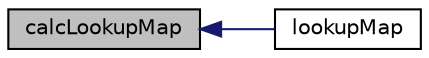 digraph "calcLookupMap"
{
  bgcolor="transparent";
  edge [fontname="Helvetica",fontsize="10",labelfontname="Helvetica",labelfontsize="10"];
  node [fontname="Helvetica",fontsize="10",shape=record];
  rankdir="LR";
  Node1 [label="calcLookupMap",height=0.2,width=0.4,color="black", fillcolor="grey75", style="filled", fontcolor="black"];
  Node1 -> Node2 [dir="back",color="midnightblue",fontsize="10",style="solid",fontname="Helvetica"];
  Node2 [label="lookupMap",height=0.2,width=0.4,color="black",URL="$a02895.html#a27836c79e0b396a0458e0e6f752c6c98",tooltip="Return a reference to the look-up map. "];
}
